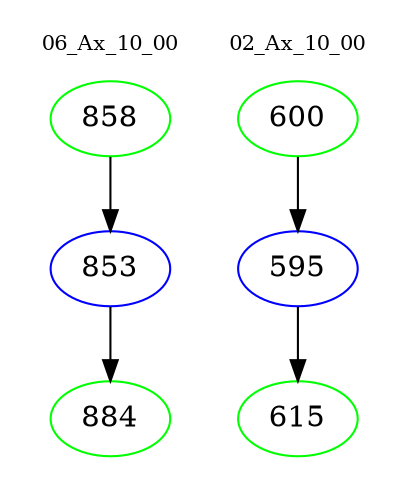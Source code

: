 digraph{
subgraph cluster_0 {
color = white
label = "06_Ax_10_00";
fontsize=10;
T0_858 [label="858", color="green"]
T0_858 -> T0_853 [color="black"]
T0_853 [label="853", color="blue"]
T0_853 -> T0_884 [color="black"]
T0_884 [label="884", color="green"]
}
subgraph cluster_1 {
color = white
label = "02_Ax_10_00";
fontsize=10;
T1_600 [label="600", color="green"]
T1_600 -> T1_595 [color="black"]
T1_595 [label="595", color="blue"]
T1_595 -> T1_615 [color="black"]
T1_615 [label="615", color="green"]
}
}
